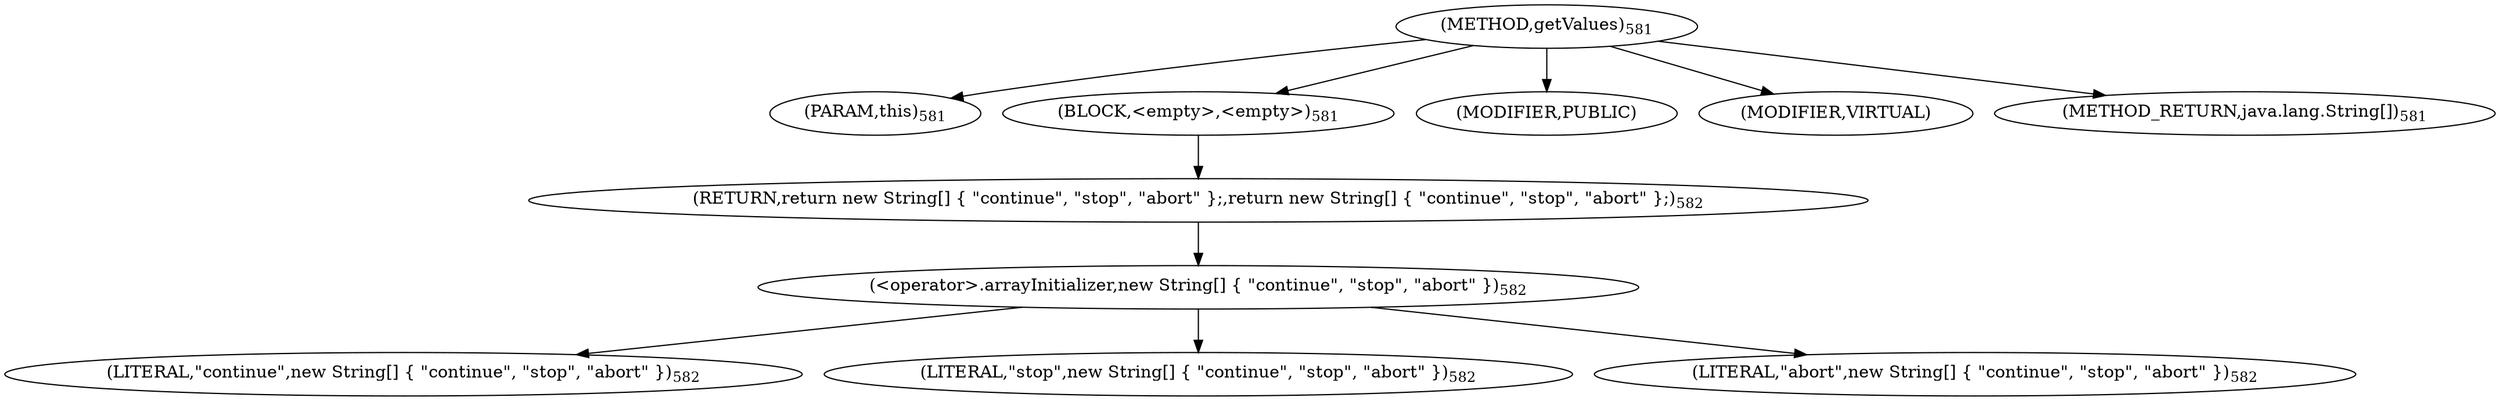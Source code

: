 digraph "getValues" {  
"1415" [label = <(METHOD,getValues)<SUB>581</SUB>> ]
"1416" [label = <(PARAM,this)<SUB>581</SUB>> ]
"1417" [label = <(BLOCK,&lt;empty&gt;,&lt;empty&gt;)<SUB>581</SUB>> ]
"1418" [label = <(RETURN,return new String[] { &quot;continue&quot;, &quot;stop&quot;, &quot;abort&quot; };,return new String[] { &quot;continue&quot;, &quot;stop&quot;, &quot;abort&quot; };)<SUB>582</SUB>> ]
"1419" [label = <(&lt;operator&gt;.arrayInitializer,new String[] { &quot;continue&quot;, &quot;stop&quot;, &quot;abort&quot; })<SUB>582</SUB>> ]
"1420" [label = <(LITERAL,&quot;continue&quot;,new String[] { &quot;continue&quot;, &quot;stop&quot;, &quot;abort&quot; })<SUB>582</SUB>> ]
"1421" [label = <(LITERAL,&quot;stop&quot;,new String[] { &quot;continue&quot;, &quot;stop&quot;, &quot;abort&quot; })<SUB>582</SUB>> ]
"1422" [label = <(LITERAL,&quot;abort&quot;,new String[] { &quot;continue&quot;, &quot;stop&quot;, &quot;abort&quot; })<SUB>582</SUB>> ]
"1423" [label = <(MODIFIER,PUBLIC)> ]
"1424" [label = <(MODIFIER,VIRTUAL)> ]
"1425" [label = <(METHOD_RETURN,java.lang.String[])<SUB>581</SUB>> ]
  "1415" -> "1416" 
  "1415" -> "1417" 
  "1415" -> "1423" 
  "1415" -> "1424" 
  "1415" -> "1425" 
  "1417" -> "1418" 
  "1418" -> "1419" 
  "1419" -> "1420" 
  "1419" -> "1421" 
  "1419" -> "1422" 
}
